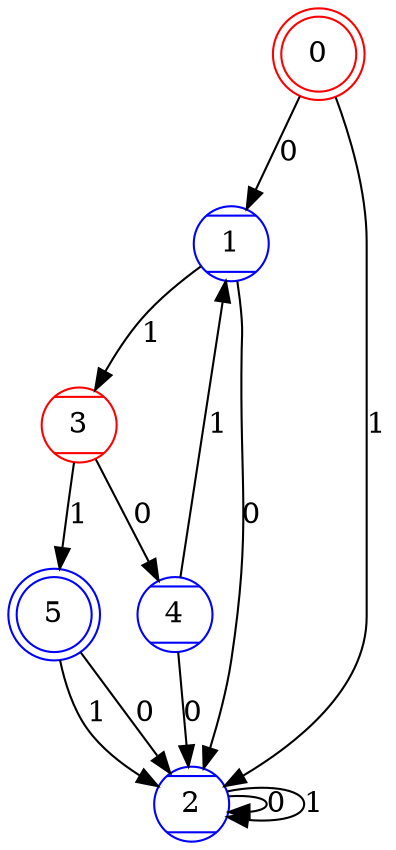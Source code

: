 digraph{
0 [color=red, style=striped, shape=doublecircle]
1 [color=blue, style=striped, shape=Mcircle]
2 [color=blue, style=striped, shape=Mcircle]
3 [color=red, style=striped, shape=Mcircle]
4 [color=blue, style=striped, shape=Mcircle]
5 [color=blue, style=striped, shape=doublecircle]
0->1 [label=0]
0->2 [label=1]
1->2 [label=0]
1->3 [label=1]
2->2 [label=0]
2->2 [label=1]
3->4 [label=0]
3->5 [label=1]
4->2 [label=0]
4->1 [label=1]
5->2 [label=0]
5->2 [label=1]
}